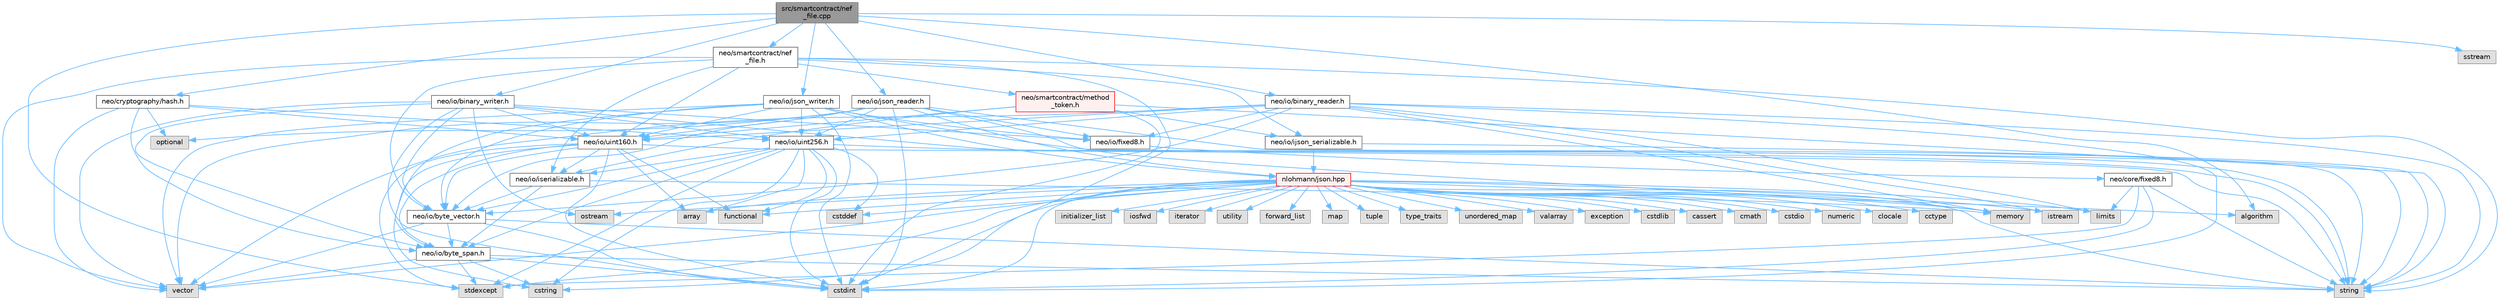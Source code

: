 digraph "src/smartcontract/nef_file.cpp"
{
 // LATEX_PDF_SIZE
  bgcolor="transparent";
  edge [fontname=Helvetica,fontsize=10,labelfontname=Helvetica,labelfontsize=10];
  node [fontname=Helvetica,fontsize=10,shape=box,height=0.2,width=0.4];
  Node1 [id="Node000001",label="src/smartcontract/nef\l_file.cpp",height=0.2,width=0.4,color="gray40", fillcolor="grey60", style="filled", fontcolor="black",tooltip=" "];
  Node1 -> Node2 [id="edge135_Node000001_Node000002",color="steelblue1",style="solid",tooltip=" "];
  Node2 [id="Node000002",label="neo/cryptography/hash.h",height=0.2,width=0.4,color="grey40", fillcolor="white", style="filled",URL="$hash_8h.html",tooltip=" "];
  Node2 -> Node3 [id="edge136_Node000002_Node000003",color="steelblue1",style="solid",tooltip=" "];
  Node3 [id="Node000003",label="neo/io/byte_span.h",height=0.2,width=0.4,color="grey40", fillcolor="white", style="filled",URL="$io_2byte__span_8h.html",tooltip=" "];
  Node3 -> Node4 [id="edge137_Node000003_Node000004",color="steelblue1",style="solid",tooltip=" "];
  Node4 [id="Node000004",label="cstdint",height=0.2,width=0.4,color="grey60", fillcolor="#E0E0E0", style="filled",tooltip=" "];
  Node3 -> Node5 [id="edge138_Node000003_Node000005",color="steelblue1",style="solid",tooltip=" "];
  Node5 [id="Node000005",label="cstring",height=0.2,width=0.4,color="grey60", fillcolor="#E0E0E0", style="filled",tooltip=" "];
  Node3 -> Node6 [id="edge139_Node000003_Node000006",color="steelblue1",style="solid",tooltip=" "];
  Node6 [id="Node000006",label="stdexcept",height=0.2,width=0.4,color="grey60", fillcolor="#E0E0E0", style="filled",tooltip=" "];
  Node3 -> Node7 [id="edge140_Node000003_Node000007",color="steelblue1",style="solid",tooltip=" "];
  Node7 [id="Node000007",label="string",height=0.2,width=0.4,color="grey60", fillcolor="#E0E0E0", style="filled",tooltip=" "];
  Node3 -> Node8 [id="edge141_Node000003_Node000008",color="steelblue1",style="solid",tooltip=" "];
  Node8 [id="Node000008",label="vector",height=0.2,width=0.4,color="grey60", fillcolor="#E0E0E0", style="filled",tooltip=" "];
  Node2 -> Node9 [id="edge142_Node000002_Node000009",color="steelblue1",style="solid",tooltip=" "];
  Node9 [id="Node000009",label="neo/io/uint160.h",height=0.2,width=0.4,color="grey40", fillcolor="white", style="filled",URL="$uint160_8h.html",tooltip=" "];
  Node9 -> Node3 [id="edge143_Node000009_Node000003",color="steelblue1",style="solid",tooltip=" "];
  Node9 -> Node10 [id="edge144_Node000009_Node000010",color="steelblue1",style="solid",tooltip=" "];
  Node10 [id="Node000010",label="neo/io/byte_vector.h",height=0.2,width=0.4,color="grey40", fillcolor="white", style="filled",URL="$io_2byte__vector_8h.html",tooltip=" "];
  Node10 -> Node3 [id="edge145_Node000010_Node000003",color="steelblue1",style="solid",tooltip=" "];
  Node10 -> Node4 [id="edge146_Node000010_Node000004",color="steelblue1",style="solid",tooltip=" "];
  Node10 -> Node7 [id="edge147_Node000010_Node000007",color="steelblue1",style="solid",tooltip=" "];
  Node10 -> Node8 [id="edge148_Node000010_Node000008",color="steelblue1",style="solid",tooltip=" "];
  Node9 -> Node11 [id="edge149_Node000009_Node000011",color="steelblue1",style="solid",tooltip=" "];
  Node11 [id="Node000011",label="neo/io/iserializable.h",height=0.2,width=0.4,color="grey40", fillcolor="white", style="filled",URL="$iserializable_8h.html",tooltip=" "];
  Node11 -> Node3 [id="edge150_Node000011_Node000003",color="steelblue1",style="solid",tooltip=" "];
  Node11 -> Node10 [id="edge151_Node000011_Node000010",color="steelblue1",style="solid",tooltip=" "];
  Node11 -> Node12 [id="edge152_Node000011_Node000012",color="steelblue1",style="solid",tooltip=" "];
  Node12 [id="Node000012",label="memory",height=0.2,width=0.4,color="grey60", fillcolor="#E0E0E0", style="filled",tooltip=" "];
  Node9 -> Node13 [id="edge153_Node000009_Node000013",color="steelblue1",style="solid",tooltip=" "];
  Node13 [id="Node000013",label="array",height=0.2,width=0.4,color="grey60", fillcolor="#E0E0E0", style="filled",tooltip=" "];
  Node9 -> Node4 [id="edge154_Node000009_Node000004",color="steelblue1",style="solid",tooltip=" "];
  Node9 -> Node5 [id="edge155_Node000009_Node000005",color="steelblue1",style="solid",tooltip=" "];
  Node9 -> Node14 [id="edge156_Node000009_Node000014",color="steelblue1",style="solid",tooltip=" "];
  Node14 [id="Node000014",label="functional",height=0.2,width=0.4,color="grey60", fillcolor="#E0E0E0", style="filled",tooltip=" "];
  Node9 -> Node6 [id="edge157_Node000009_Node000006",color="steelblue1",style="solid",tooltip=" "];
  Node9 -> Node7 [id="edge158_Node000009_Node000007",color="steelblue1",style="solid",tooltip=" "];
  Node2 -> Node15 [id="edge159_Node000002_Node000015",color="steelblue1",style="solid",tooltip=" "];
  Node15 [id="Node000015",label="neo/io/uint256.h",height=0.2,width=0.4,color="grey40", fillcolor="white", style="filled",URL="$uint256_8h.html",tooltip=" "];
  Node15 -> Node3 [id="edge160_Node000015_Node000003",color="steelblue1",style="solid",tooltip=" "];
  Node15 -> Node10 [id="edge161_Node000015_Node000010",color="steelblue1",style="solid",tooltip=" "];
  Node15 -> Node11 [id="edge162_Node000015_Node000011",color="steelblue1",style="solid",tooltip=" "];
  Node15 -> Node13 [id="edge163_Node000015_Node000013",color="steelblue1",style="solid",tooltip=" "];
  Node15 -> Node16 [id="edge164_Node000015_Node000016",color="steelblue1",style="solid",tooltip=" "];
  Node16 [id="Node000016",label="cstddef",height=0.2,width=0.4,color="grey60", fillcolor="#E0E0E0", style="filled",tooltip=" "];
  Node15 -> Node4 [id="edge165_Node000015_Node000004",color="steelblue1",style="solid",tooltip=" "];
  Node15 -> Node5 [id="edge166_Node000015_Node000005",color="steelblue1",style="solid",tooltip=" "];
  Node15 -> Node14 [id="edge167_Node000015_Node000014",color="steelblue1",style="solid",tooltip=" "];
  Node15 -> Node6 [id="edge168_Node000015_Node000006",color="steelblue1",style="solid",tooltip=" "];
  Node15 -> Node7 [id="edge169_Node000015_Node000007",color="steelblue1",style="solid",tooltip=" "];
  Node2 -> Node17 [id="edge170_Node000002_Node000017",color="steelblue1",style="solid",tooltip=" "];
  Node17 [id="Node000017",label="optional",height=0.2,width=0.4,color="grey60", fillcolor="#E0E0E0", style="filled",tooltip=" "];
  Node2 -> Node8 [id="edge171_Node000002_Node000008",color="steelblue1",style="solid",tooltip=" "];
  Node1 -> Node18 [id="edge172_Node000001_Node000018",color="steelblue1",style="solid",tooltip=" "];
  Node18 [id="Node000018",label="neo/io/binary_reader.h",height=0.2,width=0.4,color="grey40", fillcolor="white", style="filled",URL="$binary__reader_8h.html",tooltip=" "];
  Node18 -> Node10 [id="edge173_Node000018_Node000010",color="steelblue1",style="solid",tooltip=" "];
  Node18 -> Node19 [id="edge174_Node000018_Node000019",color="steelblue1",style="solid",tooltip=" "];
  Node19 [id="Node000019",label="neo/io/fixed8.h",height=0.2,width=0.4,color="grey40", fillcolor="white", style="filled",URL="$io_2fixed8_8h.html",tooltip=" "];
  Node19 -> Node20 [id="edge175_Node000019_Node000020",color="steelblue1",style="solid",tooltip=" "];
  Node20 [id="Node000020",label="neo/core/fixed8.h",height=0.2,width=0.4,color="grey40", fillcolor="white", style="filled",URL="$core_2fixed8_8h.html",tooltip=" "];
  Node20 -> Node4 [id="edge176_Node000020_Node000004",color="steelblue1",style="solid",tooltip=" "];
  Node20 -> Node21 [id="edge177_Node000020_Node000021",color="steelblue1",style="solid",tooltip=" "];
  Node21 [id="Node000021",label="limits",height=0.2,width=0.4,color="grey60", fillcolor="#E0E0E0", style="filled",tooltip=" "];
  Node20 -> Node6 [id="edge178_Node000020_Node000006",color="steelblue1",style="solid",tooltip=" "];
  Node20 -> Node7 [id="edge179_Node000020_Node000007",color="steelblue1",style="solid",tooltip=" "];
  Node18 -> Node9 [id="edge180_Node000018_Node000009",color="steelblue1",style="solid",tooltip=" "];
  Node18 -> Node15 [id="edge181_Node000018_Node000015",color="steelblue1",style="solid",tooltip=" "];
  Node18 -> Node4 [id="edge182_Node000018_Node000004",color="steelblue1",style="solid",tooltip=" "];
  Node18 -> Node22 [id="edge183_Node000018_Node000022",color="steelblue1",style="solid",tooltip=" "];
  Node22 [id="Node000022",label="istream",height=0.2,width=0.4,color="grey60", fillcolor="#E0E0E0", style="filled",tooltip=" "];
  Node18 -> Node21 [id="edge184_Node000018_Node000021",color="steelblue1",style="solid",tooltip=" "];
  Node18 -> Node12 [id="edge185_Node000018_Node000012",color="steelblue1",style="solid",tooltip=" "];
  Node18 -> Node7 [id="edge186_Node000018_Node000007",color="steelblue1",style="solid",tooltip=" "];
  Node18 -> Node8 [id="edge187_Node000018_Node000008",color="steelblue1",style="solid",tooltip=" "];
  Node1 -> Node23 [id="edge188_Node000001_Node000023",color="steelblue1",style="solid",tooltip=" "];
  Node23 [id="Node000023",label="neo/io/binary_writer.h",height=0.2,width=0.4,color="grey40", fillcolor="white", style="filled",URL="$binary__writer_8h.html",tooltip=" "];
  Node23 -> Node3 [id="edge189_Node000023_Node000003",color="steelblue1",style="solid",tooltip=" "];
  Node23 -> Node10 [id="edge190_Node000023_Node000010",color="steelblue1",style="solid",tooltip=" "];
  Node23 -> Node19 [id="edge191_Node000023_Node000019",color="steelblue1",style="solid",tooltip=" "];
  Node23 -> Node9 [id="edge192_Node000023_Node000009",color="steelblue1",style="solid",tooltip=" "];
  Node23 -> Node15 [id="edge193_Node000023_Node000015",color="steelblue1",style="solid",tooltip=" "];
  Node23 -> Node4 [id="edge194_Node000023_Node000004",color="steelblue1",style="solid",tooltip=" "];
  Node23 -> Node24 [id="edge195_Node000023_Node000024",color="steelblue1",style="solid",tooltip=" "];
  Node24 [id="Node000024",label="ostream",height=0.2,width=0.4,color="grey60", fillcolor="#E0E0E0", style="filled",tooltip=" "];
  Node23 -> Node7 [id="edge196_Node000023_Node000007",color="steelblue1",style="solid",tooltip=" "];
  Node23 -> Node8 [id="edge197_Node000023_Node000008",color="steelblue1",style="solid",tooltip=" "];
  Node1 -> Node25 [id="edge198_Node000001_Node000025",color="steelblue1",style="solid",tooltip=" "];
  Node25 [id="Node000025",label="neo/io/json_reader.h",height=0.2,width=0.4,color="grey40", fillcolor="white", style="filled",URL="$json__reader_8h.html",tooltip=" "];
  Node25 -> Node10 [id="edge199_Node000025_Node000010",color="steelblue1",style="solid",tooltip=" "];
  Node25 -> Node19 [id="edge200_Node000025_Node000019",color="steelblue1",style="solid",tooltip=" "];
  Node25 -> Node9 [id="edge201_Node000025_Node000009",color="steelblue1",style="solid",tooltip=" "];
  Node25 -> Node15 [id="edge202_Node000025_Node000015",color="steelblue1",style="solid",tooltip=" "];
  Node25 -> Node4 [id="edge203_Node000025_Node000004",color="steelblue1",style="solid",tooltip=" "];
  Node25 -> Node12 [id="edge204_Node000025_Node000012",color="steelblue1",style="solid",tooltip=" "];
  Node25 -> Node26 [id="edge205_Node000025_Node000026",color="steelblue1",style="solid",tooltip=" "];
  Node26 [id="Node000026",label="nlohmann/json.hpp",height=0.2,width=0.4,color="red", fillcolor="#FFF0F0", style="filled",URL="$json_8hpp.html",tooltip=" "];
  Node26 -> Node27 [id="edge206_Node000026_Node000027",color="steelblue1",style="solid",tooltip=" "];
  Node27 [id="Node000027",label="algorithm",height=0.2,width=0.4,color="grey60", fillcolor="#E0E0E0", style="filled",tooltip=" "];
  Node26 -> Node16 [id="edge207_Node000026_Node000016",color="steelblue1",style="solid",tooltip=" "];
  Node26 -> Node14 [id="edge208_Node000026_Node000014",color="steelblue1",style="solid",tooltip=" "];
  Node26 -> Node28 [id="edge209_Node000026_Node000028",color="steelblue1",style="solid",tooltip=" "];
  Node28 [id="Node000028",label="initializer_list",height=0.2,width=0.4,color="grey60", fillcolor="#E0E0E0", style="filled",tooltip=" "];
  Node26 -> Node29 [id="edge210_Node000026_Node000029",color="steelblue1",style="solid",tooltip=" "];
  Node29 [id="Node000029",label="iosfwd",height=0.2,width=0.4,color="grey60", fillcolor="#E0E0E0", style="filled",tooltip=" "];
  Node26 -> Node30 [id="edge211_Node000026_Node000030",color="steelblue1",style="solid",tooltip=" "];
  Node30 [id="Node000030",label="iterator",height=0.2,width=0.4,color="grey60", fillcolor="#E0E0E0", style="filled",tooltip=" "];
  Node26 -> Node12 [id="edge212_Node000026_Node000012",color="steelblue1",style="solid",tooltip=" "];
  Node26 -> Node7 [id="edge213_Node000026_Node000007",color="steelblue1",style="solid",tooltip=" "];
  Node26 -> Node31 [id="edge214_Node000026_Node000031",color="steelblue1",style="solid",tooltip=" "];
  Node31 [id="Node000031",label="utility",height=0.2,width=0.4,color="grey60", fillcolor="#E0E0E0", style="filled",tooltip=" "];
  Node26 -> Node8 [id="edge215_Node000026_Node000008",color="steelblue1",style="solid",tooltip=" "];
  Node26 -> Node13 [id="edge216_Node000026_Node000013",color="steelblue1",style="solid",tooltip=" "];
  Node26 -> Node32 [id="edge217_Node000026_Node000032",color="steelblue1",style="solid",tooltip=" "];
  Node32 [id="Node000032",label="forward_list",height=0.2,width=0.4,color="grey60", fillcolor="#E0E0E0", style="filled",tooltip=" "];
  Node26 -> Node33 [id="edge218_Node000026_Node000033",color="steelblue1",style="solid",tooltip=" "];
  Node33 [id="Node000033",label="map",height=0.2,width=0.4,color="grey60", fillcolor="#E0E0E0", style="filled",tooltip=" "];
  Node26 -> Node34 [id="edge219_Node000026_Node000034",color="steelblue1",style="solid",tooltip=" "];
  Node34 [id="Node000034",label="tuple",height=0.2,width=0.4,color="grey60", fillcolor="#E0E0E0", style="filled",tooltip=" "];
  Node26 -> Node35 [id="edge220_Node000026_Node000035",color="steelblue1",style="solid",tooltip=" "];
  Node35 [id="Node000035",label="type_traits",height=0.2,width=0.4,color="grey60", fillcolor="#E0E0E0", style="filled",tooltip=" "];
  Node26 -> Node36 [id="edge221_Node000026_Node000036",color="steelblue1",style="solid",tooltip=" "];
  Node36 [id="Node000036",label="unordered_map",height=0.2,width=0.4,color="grey60", fillcolor="#E0E0E0", style="filled",tooltip=" "];
  Node26 -> Node37 [id="edge222_Node000026_Node000037",color="steelblue1",style="solid",tooltip=" "];
  Node37 [id="Node000037",label="valarray",height=0.2,width=0.4,color="grey60", fillcolor="#E0E0E0", style="filled",tooltip=" "];
  Node26 -> Node38 [id="edge223_Node000026_Node000038",color="steelblue1",style="solid",tooltip=" "];
  Node38 [id="Node000038",label="exception",height=0.2,width=0.4,color="grey60", fillcolor="#E0E0E0", style="filled",tooltip=" "];
  Node26 -> Node6 [id="edge224_Node000026_Node000006",color="steelblue1",style="solid",tooltip=" "];
  Node26 -> Node4 [id="edge225_Node000026_Node000004",color="steelblue1",style="solid",tooltip=" "];
  Node26 -> Node39 [id="edge226_Node000026_Node000039",color="steelblue1",style="solid",tooltip=" "];
  Node39 [id="Node000039",label="cstdlib",height=0.2,width=0.4,color="grey60", fillcolor="#E0E0E0", style="filled",tooltip=" "];
  Node26 -> Node40 [id="edge227_Node000026_Node000040",color="steelblue1",style="solid",tooltip=" "];
  Node40 [id="Node000040",label="cassert",height=0.2,width=0.4,color="grey60", fillcolor="#E0E0E0", style="filled",tooltip=" "];
  Node26 -> Node21 [id="edge228_Node000026_Node000021",color="steelblue1",style="solid",tooltip=" "];
  Node26 -> Node5 [id="edge229_Node000026_Node000005",color="steelblue1",style="solid",tooltip=" "];
  Node26 -> Node41 [id="edge230_Node000026_Node000041",color="steelblue1",style="solid",tooltip=" "];
  Node41 [id="Node000041",label="cmath",height=0.2,width=0.4,color="grey60", fillcolor="#E0E0E0", style="filled",tooltip=" "];
  Node26 -> Node42 [id="edge231_Node000026_Node000042",color="steelblue1",style="solid",tooltip=" "];
  Node42 [id="Node000042",label="cstdio",height=0.2,width=0.4,color="grey60", fillcolor="#E0E0E0", style="filled",tooltip=" "];
  Node26 -> Node43 [id="edge232_Node000026_Node000043",color="steelblue1",style="solid",tooltip=" "];
  Node43 [id="Node000043",label="numeric",height=0.2,width=0.4,color="grey60", fillcolor="#E0E0E0", style="filled",tooltip=" "];
  Node26 -> Node22 [id="edge233_Node000026_Node000022",color="steelblue1",style="solid",tooltip=" "];
  Node26 -> Node44 [id="edge234_Node000026_Node000044",color="steelblue1",style="solid",tooltip=" "];
  Node44 [id="Node000044",label="clocale",height=0.2,width=0.4,color="grey60", fillcolor="#E0E0E0", style="filled",tooltip=" "];
  Node26 -> Node45 [id="edge235_Node000026_Node000045",color="steelblue1",style="solid",tooltip=" "];
  Node45 [id="Node000045",label="cctype",height=0.2,width=0.4,color="grey60", fillcolor="#E0E0E0", style="filled",tooltip=" "];
  Node26 -> Node24 [id="edge236_Node000026_Node000024",color="steelblue1",style="solid",tooltip=" "];
  Node25 -> Node17 [id="edge237_Node000025_Node000017",color="steelblue1",style="solid",tooltip=" "];
  Node25 -> Node7 [id="edge238_Node000025_Node000007",color="steelblue1",style="solid",tooltip=" "];
  Node25 -> Node8 [id="edge239_Node000025_Node000008",color="steelblue1",style="solid",tooltip=" "];
  Node1 -> Node49 [id="edge240_Node000001_Node000049",color="steelblue1",style="solid",tooltip=" "];
  Node49 [id="Node000049",label="neo/io/json_writer.h",height=0.2,width=0.4,color="grey40", fillcolor="white", style="filled",URL="$json__writer_8h.html",tooltip=" "];
  Node49 -> Node3 [id="edge241_Node000049_Node000003",color="steelblue1",style="solid",tooltip=" "];
  Node49 -> Node10 [id="edge242_Node000049_Node000010",color="steelblue1",style="solid",tooltip=" "];
  Node49 -> Node19 [id="edge243_Node000049_Node000019",color="steelblue1",style="solid",tooltip=" "];
  Node49 -> Node9 [id="edge244_Node000049_Node000009",color="steelblue1",style="solid",tooltip=" "];
  Node49 -> Node15 [id="edge245_Node000049_Node000015",color="steelblue1",style="solid",tooltip=" "];
  Node49 -> Node4 [id="edge246_Node000049_Node000004",color="steelblue1",style="solid",tooltip=" "];
  Node49 -> Node26 [id="edge247_Node000049_Node000026",color="steelblue1",style="solid",tooltip=" "];
  Node49 -> Node7 [id="edge248_Node000049_Node000007",color="steelblue1",style="solid",tooltip=" "];
  Node49 -> Node8 [id="edge249_Node000049_Node000008",color="steelblue1",style="solid",tooltip=" "];
  Node1 -> Node50 [id="edge250_Node000001_Node000050",color="steelblue1",style="solid",tooltip=" "];
  Node50 [id="Node000050",label="neo/smartcontract/nef\l_file.h",height=0.2,width=0.4,color="grey40", fillcolor="white", style="filled",URL="$nef__file_8h.html",tooltip=" "];
  Node50 -> Node10 [id="edge251_Node000050_Node000010",color="steelblue1",style="solid",tooltip=" "];
  Node50 -> Node51 [id="edge252_Node000050_Node000051",color="steelblue1",style="solid",tooltip=" "];
  Node51 [id="Node000051",label="neo/io/ijson_serializable.h",height=0.2,width=0.4,color="grey40", fillcolor="white", style="filled",URL="$ijson__serializable_8h.html",tooltip=" "];
  Node51 -> Node26 [id="edge253_Node000051_Node000026",color="steelblue1",style="solid",tooltip=" "];
  Node51 -> Node7 [id="edge254_Node000051_Node000007",color="steelblue1",style="solid",tooltip=" "];
  Node50 -> Node11 [id="edge255_Node000050_Node000011",color="steelblue1",style="solid",tooltip=" "];
  Node50 -> Node9 [id="edge256_Node000050_Node000009",color="steelblue1",style="solid",tooltip=" "];
  Node50 -> Node52 [id="edge257_Node000050_Node000052",color="steelblue1",style="solid",tooltip=" "];
  Node52 [id="Node000052",label="neo/smartcontract/method\l_token.h",height=0.2,width=0.4,color="red", fillcolor="#FFF0F0", style="filled",URL="$method__token_8h.html",tooltip=" "];
  Node52 -> Node51 [id="edge258_Node000052_Node000051",color="steelblue1",style="solid",tooltip=" "];
  Node52 -> Node11 [id="edge259_Node000052_Node000011",color="steelblue1",style="solid",tooltip=" "];
  Node52 -> Node9 [id="edge260_Node000052_Node000009",color="steelblue1",style="solid",tooltip=" "];
  Node52 -> Node4 [id="edge261_Node000052_Node000004",color="steelblue1",style="solid",tooltip=" "];
  Node52 -> Node7 [id="edge262_Node000052_Node000007",color="steelblue1",style="solid",tooltip=" "];
  Node50 -> Node4 [id="edge263_Node000050_Node000004",color="steelblue1",style="solid",tooltip=" "];
  Node50 -> Node7 [id="edge264_Node000050_Node000007",color="steelblue1",style="solid",tooltip=" "];
  Node50 -> Node8 [id="edge265_Node000050_Node000008",color="steelblue1",style="solid",tooltip=" "];
  Node1 -> Node27 [id="edge266_Node000001_Node000027",color="steelblue1",style="solid",tooltip=" "];
  Node1 -> Node54 [id="edge267_Node000001_Node000054",color="steelblue1",style="solid",tooltip=" "];
  Node54 [id="Node000054",label="sstream",height=0.2,width=0.4,color="grey60", fillcolor="#E0E0E0", style="filled",tooltip=" "];
  Node1 -> Node6 [id="edge268_Node000001_Node000006",color="steelblue1",style="solid",tooltip=" "];
}
